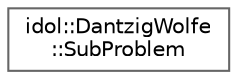 digraph "Graphical Class Hierarchy"
{
 // LATEX_PDF_SIZE
  bgcolor="transparent";
  edge [fontname=Helvetica,fontsize=10,labelfontname=Helvetica,labelfontsize=10];
  node [fontname=Helvetica,fontsize=10,shape=box,height=0.2,width=0.4];
  rankdir="LR";
  Node0 [id="Node000000",label="idol::DantzigWolfe\l::SubProblem",height=0.2,width=0.4,color="grey40", fillcolor="white", style="filled",URL="$classidol_1_1DantzigWolfe_1_1SubProblem.html",tooltip=" "];
}
